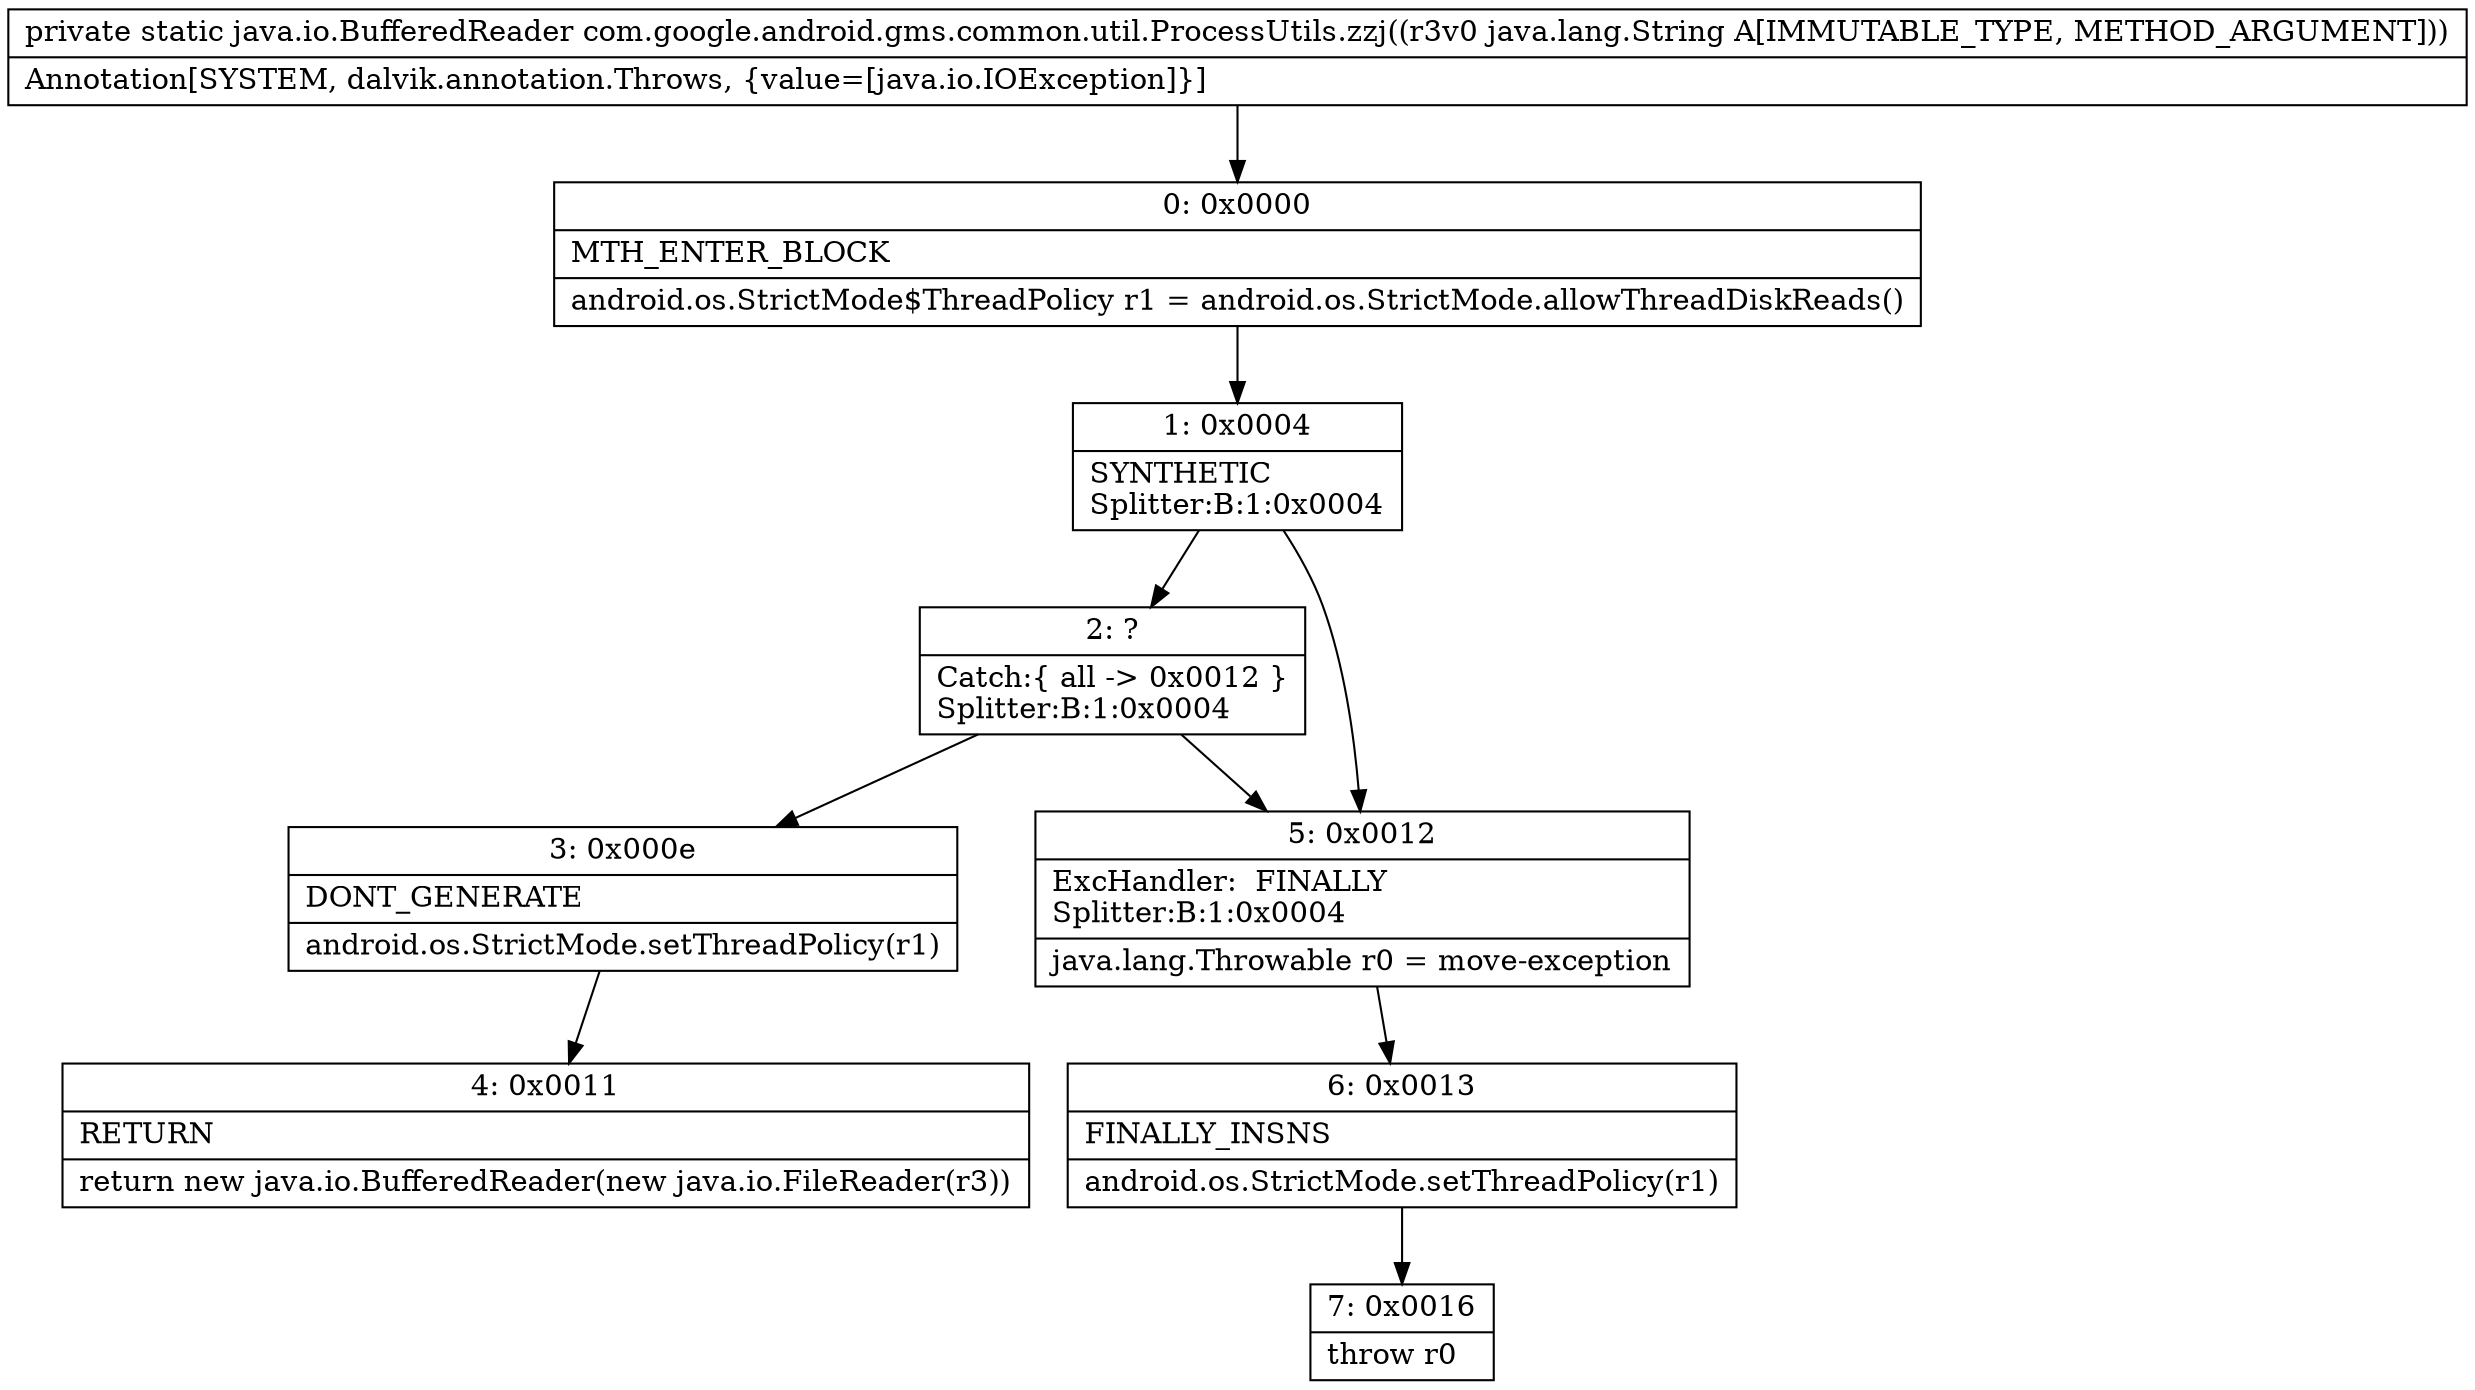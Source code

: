digraph "CFG forcom.google.android.gms.common.util.ProcessUtils.zzj(Ljava\/lang\/String;)Ljava\/io\/BufferedReader;" {
Node_0 [shape=record,label="{0\:\ 0x0000|MTH_ENTER_BLOCK\l|android.os.StrictMode$ThreadPolicy r1 = android.os.StrictMode.allowThreadDiskReads()\l}"];
Node_1 [shape=record,label="{1\:\ 0x0004|SYNTHETIC\lSplitter:B:1:0x0004\l}"];
Node_2 [shape=record,label="{2\:\ ?|Catch:\{ all \-\> 0x0012 \}\lSplitter:B:1:0x0004\l}"];
Node_3 [shape=record,label="{3\:\ 0x000e|DONT_GENERATE\l|android.os.StrictMode.setThreadPolicy(r1)\l}"];
Node_4 [shape=record,label="{4\:\ 0x0011|RETURN\l|return new java.io.BufferedReader(new java.io.FileReader(r3))\l}"];
Node_5 [shape=record,label="{5\:\ 0x0012|ExcHandler:  FINALLY\lSplitter:B:1:0x0004\l|java.lang.Throwable r0 = move\-exception\l}"];
Node_6 [shape=record,label="{6\:\ 0x0013|FINALLY_INSNS\l|android.os.StrictMode.setThreadPolicy(r1)\l}"];
Node_7 [shape=record,label="{7\:\ 0x0016|throw r0\l}"];
MethodNode[shape=record,label="{private static java.io.BufferedReader com.google.android.gms.common.util.ProcessUtils.zzj((r3v0 java.lang.String A[IMMUTABLE_TYPE, METHOD_ARGUMENT]))  | Annotation[SYSTEM, dalvik.annotation.Throws, \{value=[java.io.IOException]\}]\l}"];
MethodNode -> Node_0;
Node_0 -> Node_1;
Node_1 -> Node_2;
Node_1 -> Node_5;
Node_2 -> Node_3;
Node_2 -> Node_5;
Node_3 -> Node_4;
Node_5 -> Node_6;
Node_6 -> Node_7;
}

